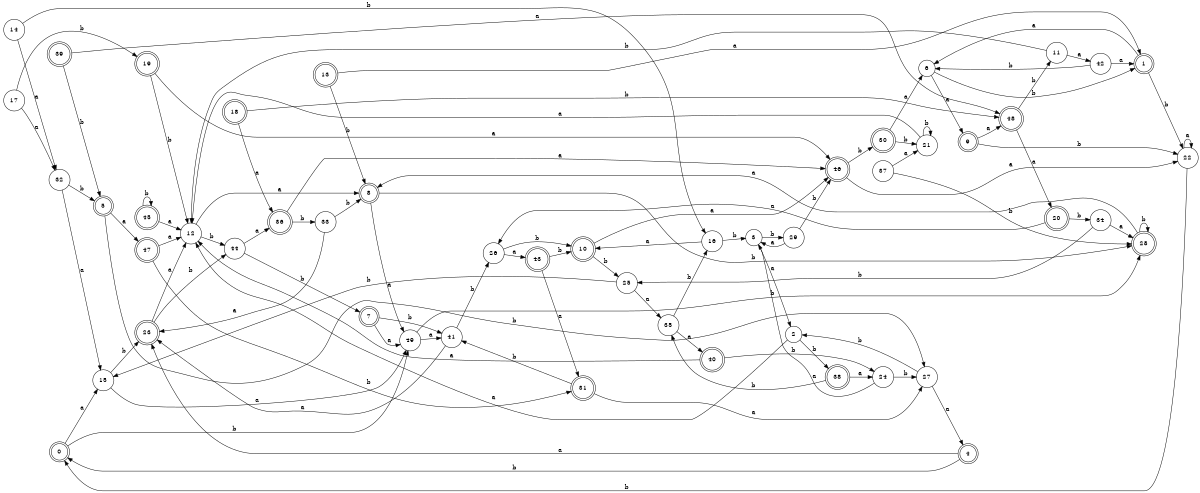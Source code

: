 digraph n40_8 {
__start0 [label="" shape="none"];

rankdir=LR;
size="8,5";

s0 [style="rounded,filled", color="black", fillcolor="white" shape="doublecircle", label="0"];
s1 [style="rounded,filled", color="black", fillcolor="white" shape="doublecircle", label="1"];
s2 [style="filled", color="black", fillcolor="white" shape="circle", label="2"];
s3 [style="filled", color="black", fillcolor="white" shape="circle", label="3"];
s4 [style="rounded,filled", color="black", fillcolor="white" shape="doublecircle", label="4"];
s5 [style="rounded,filled", color="black", fillcolor="white" shape="doublecircle", label="5"];
s6 [style="filled", color="black", fillcolor="white" shape="circle", label="6"];
s7 [style="rounded,filled", color="black", fillcolor="white" shape="doublecircle", label="7"];
s8 [style="rounded,filled", color="black", fillcolor="white" shape="doublecircle", label="8"];
s9 [style="rounded,filled", color="black", fillcolor="white" shape="doublecircle", label="9"];
s10 [style="rounded,filled", color="black", fillcolor="white" shape="doublecircle", label="10"];
s11 [style="filled", color="black", fillcolor="white" shape="circle", label="11"];
s12 [style="filled", color="black", fillcolor="white" shape="circle", label="12"];
s13 [style="rounded,filled", color="black", fillcolor="white" shape="doublecircle", label="13"];
s14 [style="filled", color="black", fillcolor="white" shape="circle", label="14"];
s15 [style="filled", color="black", fillcolor="white" shape="circle", label="15"];
s16 [style="filled", color="black", fillcolor="white" shape="circle", label="16"];
s17 [style="filled", color="black", fillcolor="white" shape="circle", label="17"];
s18 [style="rounded,filled", color="black", fillcolor="white" shape="doublecircle", label="18"];
s19 [style="rounded,filled", color="black", fillcolor="white" shape="doublecircle", label="19"];
s20 [style="rounded,filled", color="black", fillcolor="white" shape="doublecircle", label="20"];
s21 [style="filled", color="black", fillcolor="white" shape="circle", label="21"];
s22 [style="filled", color="black", fillcolor="white" shape="circle", label="22"];
s23 [style="rounded,filled", color="black", fillcolor="white" shape="doublecircle", label="23"];
s24 [style="filled", color="black", fillcolor="white" shape="circle", label="24"];
s25 [style="filled", color="black", fillcolor="white" shape="circle", label="25"];
s26 [style="filled", color="black", fillcolor="white" shape="circle", label="26"];
s27 [style="filled", color="black", fillcolor="white" shape="circle", label="27"];
s28 [style="rounded,filled", color="black", fillcolor="white" shape="doublecircle", label="28"];
s29 [style="filled", color="black", fillcolor="white" shape="circle", label="29"];
s30 [style="rounded,filled", color="black", fillcolor="white" shape="doublecircle", label="30"];
s31 [style="rounded,filled", color="black", fillcolor="white" shape="doublecircle", label="31"];
s32 [style="filled", color="black", fillcolor="white" shape="circle", label="32"];
s33 [style="filled", color="black", fillcolor="white" shape="circle", label="33"];
s34 [style="filled", color="black", fillcolor="white" shape="circle", label="34"];
s35 [style="filled", color="black", fillcolor="white" shape="circle", label="35"];
s36 [style="rounded,filled", color="black", fillcolor="white" shape="doublecircle", label="36"];
s37 [style="filled", color="black", fillcolor="white" shape="circle", label="37"];
s38 [style="rounded,filled", color="black", fillcolor="white" shape="doublecircle", label="38"];
s39 [style="rounded,filled", color="black", fillcolor="white" shape="doublecircle", label="39"];
s40 [style="rounded,filled", color="black", fillcolor="white" shape="doublecircle", label="40"];
s41 [style="filled", color="black", fillcolor="white" shape="circle", label="41"];
s42 [style="filled", color="black", fillcolor="white" shape="circle", label="42"];
s43 [style="rounded,filled", color="black", fillcolor="white" shape="doublecircle", label="43"];
s44 [style="filled", color="black", fillcolor="white" shape="circle", label="44"];
s45 [style="rounded,filled", color="black", fillcolor="white" shape="doublecircle", label="45"];
s46 [style="rounded,filled", color="black", fillcolor="white" shape="doublecircle", label="46"];
s47 [style="rounded,filled", color="black", fillcolor="white" shape="doublecircle", label="47"];
s48 [style="rounded,filled", color="black", fillcolor="white" shape="doublecircle", label="48"];
s49 [style="filled", color="black", fillcolor="white" shape="circle", label="49"];
s0 -> s15 [label="a"];
s0 -> s49 [label="b"];
s1 -> s6 [label="a"];
s1 -> s22 [label="b"];
s2 -> s12 [label="a"];
s2 -> s38 [label="b"];
s3 -> s2 [label="a"];
s3 -> s29 [label="b"];
s4 -> s23 [label="a"];
s4 -> s0 [label="b"];
s5 -> s47 [label="a"];
s5 -> s27 [label="b"];
s6 -> s9 [label="a"];
s6 -> s1 [label="b"];
s7 -> s49 [label="a"];
s7 -> s41 [label="b"];
s8 -> s49 [label="a"];
s8 -> s28 [label="b"];
s9 -> s48 [label="a"];
s9 -> s22 [label="b"];
s10 -> s46 [label="a"];
s10 -> s25 [label="b"];
s11 -> s42 [label="a"];
s11 -> s12 [label="b"];
s12 -> s8 [label="a"];
s12 -> s44 [label="b"];
s13 -> s1 [label="a"];
s13 -> s8 [label="b"];
s14 -> s32 [label="a"];
s14 -> s16 [label="b"];
s15 -> s49 [label="a"];
s15 -> s23 [label="b"];
s16 -> s10 [label="a"];
s16 -> s3 [label="b"];
s17 -> s32 [label="a"];
s17 -> s19 [label="b"];
s18 -> s36 [label="a"];
s18 -> s48 [label="b"];
s19 -> s46 [label="a"];
s19 -> s12 [label="b"];
s20 -> s26 [label="a"];
s20 -> s34 [label="b"];
s21 -> s12 [label="a"];
s21 -> s21 [label="b"];
s22 -> s22 [label="a"];
s22 -> s0 [label="b"];
s23 -> s12 [label="a"];
s23 -> s44 [label="b"];
s24 -> s3 [label="a"];
s24 -> s27 [label="b"];
s25 -> s35 [label="a"];
s25 -> s15 [label="b"];
s26 -> s43 [label="a"];
s26 -> s10 [label="b"];
s27 -> s4 [label="a"];
s27 -> s2 [label="b"];
s28 -> s8 [label="a"];
s28 -> s28 [label="b"];
s29 -> s3 [label="a"];
s29 -> s46 [label="b"];
s30 -> s6 [label="a"];
s30 -> s21 [label="b"];
s31 -> s27 [label="a"];
s31 -> s41 [label="b"];
s32 -> s15 [label="a"];
s32 -> s5 [label="b"];
s33 -> s23 [label="a"];
s33 -> s8 [label="b"];
s34 -> s28 [label="a"];
s34 -> s25 [label="b"];
s35 -> s40 [label="a"];
s35 -> s16 [label="b"];
s36 -> s46 [label="a"];
s36 -> s33 [label="b"];
s37 -> s21 [label="a"];
s37 -> s28 [label="b"];
s38 -> s24 [label="a"];
s38 -> s35 [label="b"];
s39 -> s48 [label="a"];
s39 -> s5 [label="b"];
s40 -> s12 [label="a"];
s40 -> s24 [label="b"];
s41 -> s23 [label="a"];
s41 -> s26 [label="b"];
s42 -> s1 [label="a"];
s42 -> s6 [label="b"];
s43 -> s31 [label="a"];
s43 -> s10 [label="b"];
s44 -> s36 [label="a"];
s44 -> s7 [label="b"];
s45 -> s12 [label="a"];
s45 -> s45 [label="b"];
s46 -> s22 [label="a"];
s46 -> s30 [label="b"];
s47 -> s12 [label="a"];
s47 -> s31 [label="b"];
s48 -> s20 [label="a"];
s48 -> s11 [label="b"];
s49 -> s41 [label="a"];
s49 -> s28 [label="b"];

}